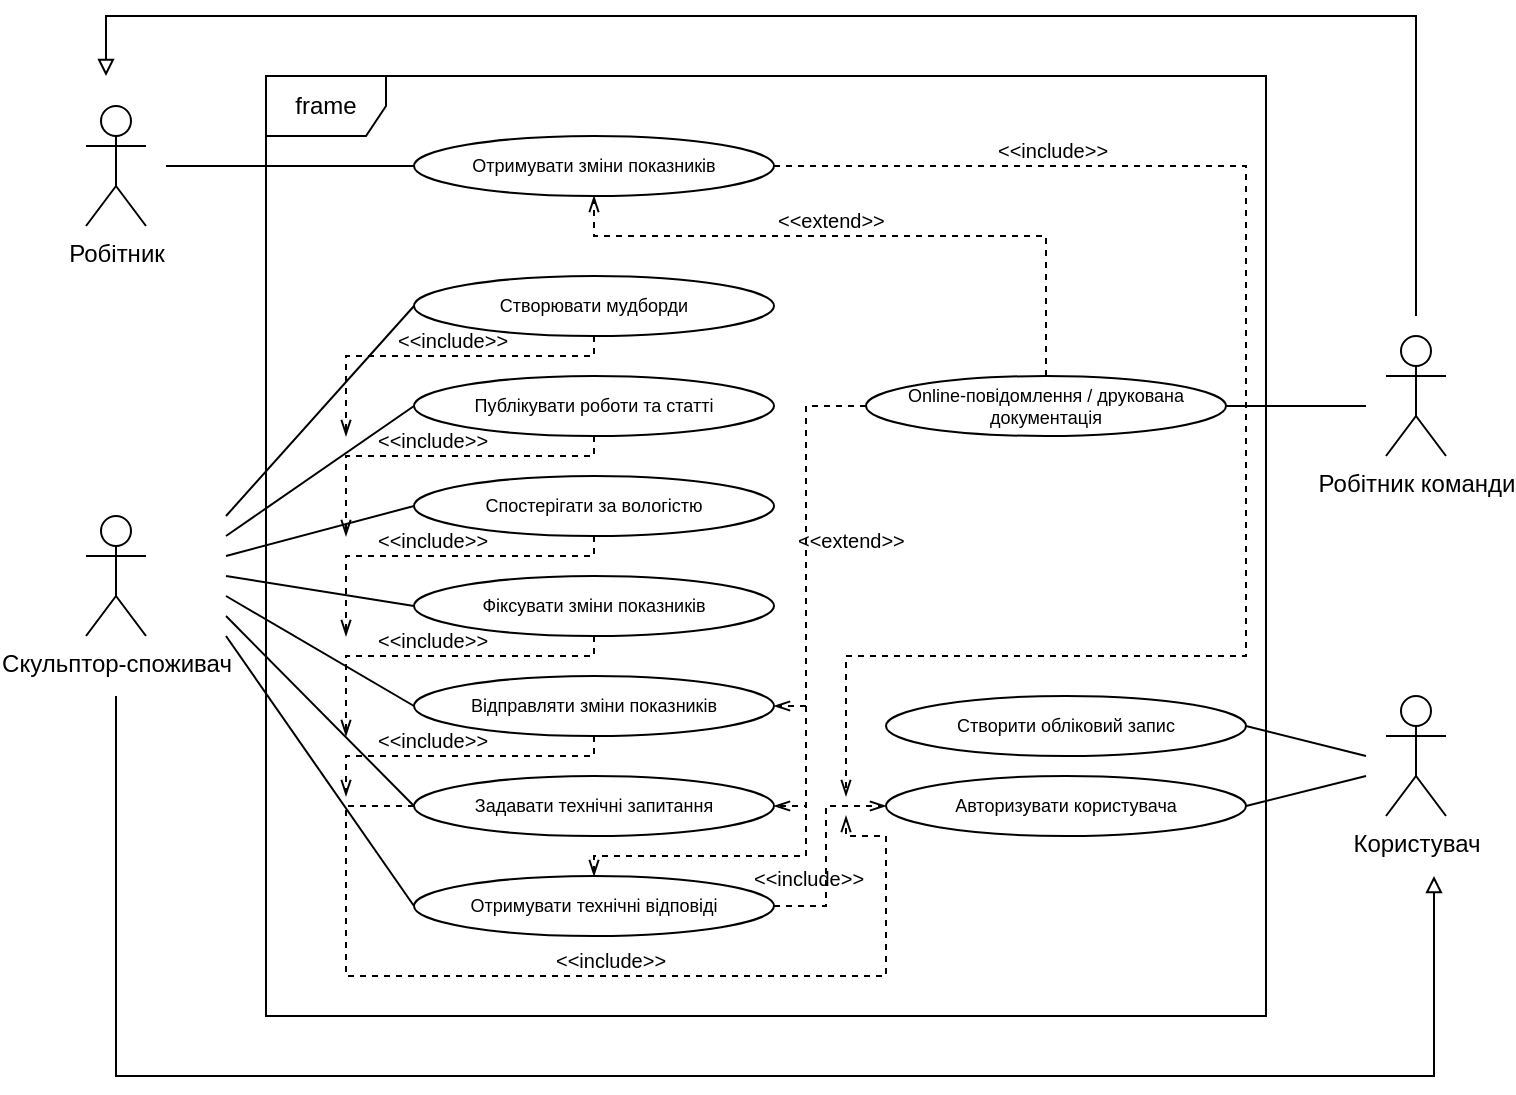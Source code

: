 <mxfile version="20.3.1" type="github"><diagram id="Of3jSP6RqguFHu_R-tXi" name="Страница 1"><mxGraphModel dx="892" dy="636" grid="1" gridSize="10" guides="1" tooltips="1" connect="1" arrows="1" fold="1" page="1" pageScale="1" pageWidth="827" pageHeight="1169" math="0" shadow="0"><root><mxCell id="0"/><mxCell id="1" parent="0"/><mxCell id="iHBzd0rG16rPsYpe0WPT-1" value="frame" style="shape=umlFrame;whiteSpace=wrap;html=1;" parent="1" vertex="1"><mxGeometry x="160" y="70" width="500" height="470" as="geometry"/></mxCell><mxCell id="iHBzd0rG16rPsYpe0WPT-2" style="edgeStyle=orthogonalEdgeStyle;rounded=0;orthogonalLoop=1;jettySize=auto;html=1;fontSize=6;startArrow=none;startFill=0;endArrow=block;endFill=0;" parent="1" edge="1"><mxGeometry relative="1" as="geometry"><mxPoint x="744" y="470" as="targetPoint"/><mxPoint x="85" y="380" as="sourcePoint"/><Array as="points"><mxPoint x="85" y="570"/><mxPoint x="744" y="570"/></Array></mxGeometry></mxCell><mxCell id="iHBzd0rG16rPsYpe0WPT-3" value="Скульптор-споживач" style="shape=umlActor;verticalLabelPosition=bottom;verticalAlign=top;html=1;" parent="1" vertex="1"><mxGeometry x="70" y="290" width="30" height="60" as="geometry"/></mxCell><mxCell id="iHBzd0rG16rPsYpe0WPT-4" style="edgeStyle=orthogonalEdgeStyle;rounded=0;orthogonalLoop=1;jettySize=auto;html=1;fontSize=6;startArrow=none;startFill=0;endArrow=block;endFill=0;" parent="1" edge="1"><mxGeometry relative="1" as="geometry"><mxPoint x="80" y="70" as="targetPoint"/><mxPoint x="735" y="190" as="sourcePoint"/><Array as="points"><mxPoint x="735" y="40"/><mxPoint x="80" y="40"/></Array></mxGeometry></mxCell><mxCell id="iHBzd0rG16rPsYpe0WPT-5" value="Робітник команди" style="shape=umlActor;verticalLabelPosition=bottom;verticalAlign=top;html=1;" parent="1" vertex="1"><mxGeometry x="720" y="200" width="30" height="60" as="geometry"/></mxCell><mxCell id="iHBzd0rG16rPsYpe0WPT-6" value="Користувач" style="shape=umlActor;verticalLabelPosition=bottom;verticalAlign=top;html=1;" parent="1" vertex="1"><mxGeometry x="720" y="380" width="30" height="60" as="geometry"/></mxCell><mxCell id="iHBzd0rG16rPsYpe0WPT-8" value="Робітник" style="shape=umlActor;verticalLabelPosition=bottom;verticalAlign=top;html=1;" parent="1" vertex="1"><mxGeometry x="70" y="85" width="30" height="60" as="geometry"/></mxCell><mxCell id="iHBzd0rG16rPsYpe0WPT-9" style="edgeStyle=orthogonalEdgeStyle;rounded=0;orthogonalLoop=1;jettySize=auto;html=1;exitX=0.5;exitY=1;exitDx=0;exitDy=0;dashed=1;fontSize=6;startArrow=none;startFill=0;endArrow=openThin;endFill=0;" parent="1" source="iHBzd0rG16rPsYpe0WPT-10" edge="1"><mxGeometry relative="1" as="geometry"><mxPoint x="200" y="250" as="targetPoint"/><Array as="points"><mxPoint x="324" y="210"/><mxPoint x="200" y="210"/></Array></mxGeometry></mxCell><mxCell id="iHBzd0rG16rPsYpe0WPT-10" value="Створювати мудборди" style="ellipse;whiteSpace=wrap;html=1;align=center;fontSize=9;" parent="1" vertex="1"><mxGeometry x="234" y="170" width="180" height="30" as="geometry"/></mxCell><mxCell id="iHBzd0rG16rPsYpe0WPT-11" style="edgeStyle=orthogonalEdgeStyle;rounded=0;orthogonalLoop=1;jettySize=auto;html=1;exitX=0.5;exitY=1;exitDx=0;exitDy=0;dashed=1;fontSize=6;startArrow=none;startFill=0;endArrow=openThin;endFill=0;" parent="1" source="iHBzd0rG16rPsYpe0WPT-12" edge="1"><mxGeometry relative="1" as="geometry"><mxPoint x="200" y="300" as="targetPoint"/><Array as="points"><mxPoint x="324" y="260"/><mxPoint x="200" y="260"/></Array></mxGeometry></mxCell><mxCell id="iHBzd0rG16rPsYpe0WPT-12" value="Публікувати роботи та статті" style="ellipse;whiteSpace=wrap;html=1;align=center;fontSize=9;" parent="1" vertex="1"><mxGeometry x="234" y="220" width="180" height="30" as="geometry"/></mxCell><mxCell id="iHBzd0rG16rPsYpe0WPT-13" style="edgeStyle=orthogonalEdgeStyle;rounded=0;orthogonalLoop=1;jettySize=auto;html=1;exitX=0.5;exitY=1;exitDx=0;exitDy=0;dashed=1;fontSize=6;startArrow=none;startFill=0;endArrow=openThin;endFill=0;" parent="1" source="iHBzd0rG16rPsYpe0WPT-14" edge="1"><mxGeometry relative="1" as="geometry"><mxPoint x="200" y="350" as="targetPoint"/><Array as="points"><mxPoint x="324" y="310"/><mxPoint x="200" y="310"/></Array></mxGeometry></mxCell><mxCell id="iHBzd0rG16rPsYpe0WPT-14" value="Спостерігати за вологістю" style="ellipse;whiteSpace=wrap;html=1;align=center;fontSize=9;" parent="1" vertex="1"><mxGeometry x="234" y="270" width="180" height="30" as="geometry"/></mxCell><mxCell id="iHBzd0rG16rPsYpe0WPT-15" style="edgeStyle=orthogonalEdgeStyle;rounded=0;orthogonalLoop=1;jettySize=auto;html=1;dashed=1;fontSize=6;startArrow=none;startFill=0;endArrow=openThin;endFill=0;exitX=0.5;exitY=1;exitDx=0;exitDy=0;" parent="1" source="iHBzd0rG16rPsYpe0WPT-16" edge="1"><mxGeometry relative="1" as="geometry"><mxPoint x="200" y="400" as="targetPoint"/><Array as="points"><mxPoint x="324" y="360"/><mxPoint x="200" y="360"/></Array></mxGeometry></mxCell><mxCell id="iHBzd0rG16rPsYpe0WPT-16" value="Фіксувати зміни показників" style="ellipse;whiteSpace=wrap;html=1;align=center;fontSize=9;" parent="1" vertex="1"><mxGeometry x="234" y="320" width="180" height="30" as="geometry"/></mxCell><mxCell id="iHBzd0rG16rPsYpe0WPT-17" style="edgeStyle=orthogonalEdgeStyle;rounded=0;orthogonalLoop=1;jettySize=auto;html=1;fontSize=6;startArrow=none;startFill=0;endArrow=openThin;endFill=0;dashed=1;exitX=0.5;exitY=1;exitDx=0;exitDy=0;" parent="1" source="iHBzd0rG16rPsYpe0WPT-18" edge="1"><mxGeometry relative="1" as="geometry"><mxPoint x="200" y="430" as="targetPoint"/><Array as="points"><mxPoint x="324" y="410"/><mxPoint x="200" y="410"/></Array></mxGeometry></mxCell><mxCell id="iHBzd0rG16rPsYpe0WPT-18" value="Відправляти зміни показників" style="ellipse;whiteSpace=wrap;html=1;align=center;fontSize=9;" parent="1" vertex="1"><mxGeometry x="234" y="370" width="180" height="30" as="geometry"/></mxCell><mxCell id="iHBzd0rG16rPsYpe0WPT-19" style="edgeStyle=orthogonalEdgeStyle;rounded=0;orthogonalLoop=1;jettySize=auto;html=1;dashed=1;fontSize=9;startArrow=none;startFill=0;endArrow=openThin;endFill=0;exitX=0;exitY=0.5;exitDx=0;exitDy=0;" parent="1" source="iHBzd0rG16rPsYpe0WPT-20" edge="1"><mxGeometry relative="1" as="geometry"><mxPoint x="450" y="440" as="targetPoint"/><Array as="points"><mxPoint x="200" y="435"/><mxPoint x="200" y="520"/><mxPoint x="470" y="520"/><mxPoint x="470" y="450"/></Array></mxGeometry></mxCell><mxCell id="iHBzd0rG16rPsYpe0WPT-20" value="Задавати технічні запитання" style="ellipse;whiteSpace=wrap;html=1;align=center;fontSize=9;" parent="1" vertex="1"><mxGeometry x="234" y="420" width="180" height="30" as="geometry"/></mxCell><mxCell id="iHBzd0rG16rPsYpe0WPT-21" style="edgeStyle=orthogonalEdgeStyle;rounded=0;orthogonalLoop=1;jettySize=auto;html=1;entryX=0;entryY=0.5;entryDx=0;entryDy=0;dashed=1;fontSize=9;startArrow=none;startFill=0;endArrow=openThin;endFill=0;exitX=1;exitY=0.5;exitDx=0;exitDy=0;" parent="1" source="iHBzd0rG16rPsYpe0WPT-22" target="iHBzd0rG16rPsYpe0WPT-30" edge="1"><mxGeometry relative="1" as="geometry"><Array as="points"><mxPoint x="440" y="485"/><mxPoint x="440" y="435"/></Array></mxGeometry></mxCell><mxCell id="iHBzd0rG16rPsYpe0WPT-22" value="Отримувати технічні відповіді" style="ellipse;whiteSpace=wrap;html=1;align=center;fontSize=9;" parent="1" vertex="1"><mxGeometry x="234" y="470" width="180" height="30" as="geometry"/></mxCell><mxCell id="iHBzd0rG16rPsYpe0WPT-23" style="edgeStyle=orthogonalEdgeStyle;rounded=0;orthogonalLoop=1;jettySize=auto;html=1;dashed=1;fontSize=6;startArrow=none;startFill=0;endArrow=openThin;endFill=0;" parent="1" source="iHBzd0rG16rPsYpe0WPT-24" edge="1"><mxGeometry relative="1" as="geometry"><mxPoint x="450" y="430" as="targetPoint"/><Array as="points"><mxPoint x="650" y="115"/><mxPoint x="650" y="360"/><mxPoint x="450" y="360"/><mxPoint x="450" y="430"/></Array></mxGeometry></mxCell><mxCell id="iHBzd0rG16rPsYpe0WPT-24" value="Отримувати зміни показників" style="ellipse;whiteSpace=wrap;html=1;align=center;fontSize=9;" parent="1" vertex="1"><mxGeometry x="234" y="100" width="180" height="30" as="geometry"/></mxCell><mxCell id="iHBzd0rG16rPsYpe0WPT-25" style="edgeStyle=orthogonalEdgeStyle;rounded=0;orthogonalLoop=1;jettySize=auto;html=1;exitX=0.5;exitY=0;exitDx=0;exitDy=0;entryX=0.5;entryY=1;entryDx=0;entryDy=0;dashed=1;fontSize=6;startArrow=none;startFill=0;endArrow=openThin;endFill=0;" parent="1" source="iHBzd0rG16rPsYpe0WPT-29" target="iHBzd0rG16rPsYpe0WPT-24" edge="1"><mxGeometry relative="1" as="geometry"><Array as="points"><mxPoint x="550" y="150"/><mxPoint x="324" y="150"/></Array></mxGeometry></mxCell><mxCell id="iHBzd0rG16rPsYpe0WPT-26" style="edgeStyle=orthogonalEdgeStyle;rounded=0;orthogonalLoop=1;jettySize=auto;html=1;dashed=1;fontSize=6;startArrow=none;startFill=0;endArrow=openThin;endFill=0;entryX=0.5;entryY=0;entryDx=0;entryDy=0;" parent="1" source="iHBzd0rG16rPsYpe0WPT-29" target="iHBzd0rG16rPsYpe0WPT-22" edge="1"><mxGeometry relative="1" as="geometry"><Array as="points"><mxPoint x="430" y="235"/><mxPoint x="430" y="460"/><mxPoint x="324" y="460"/></Array></mxGeometry></mxCell><mxCell id="iHBzd0rG16rPsYpe0WPT-27" style="edgeStyle=orthogonalEdgeStyle;rounded=0;orthogonalLoop=1;jettySize=auto;html=1;entryX=1;entryY=0.5;entryDx=0;entryDy=0;dashed=1;fontSize=6;startArrow=none;startFill=0;endArrow=openThin;endFill=0;" parent="1" source="iHBzd0rG16rPsYpe0WPT-29" target="iHBzd0rG16rPsYpe0WPT-20" edge="1"><mxGeometry relative="1" as="geometry"><Array as="points"><mxPoint x="430" y="235"/><mxPoint x="430" y="435"/></Array></mxGeometry></mxCell><mxCell id="iHBzd0rG16rPsYpe0WPT-28" style="edgeStyle=orthogonalEdgeStyle;rounded=0;orthogonalLoop=1;jettySize=auto;html=1;entryX=1;entryY=0.5;entryDx=0;entryDy=0;dashed=1;fontSize=6;startArrow=none;startFill=0;endArrow=openThin;endFill=0;" parent="1" source="iHBzd0rG16rPsYpe0WPT-29" target="iHBzd0rG16rPsYpe0WPT-18" edge="1"><mxGeometry relative="1" as="geometry"><Array as="points"><mxPoint x="430" y="235"/><mxPoint x="430" y="385"/></Array></mxGeometry></mxCell><mxCell id="iHBzd0rG16rPsYpe0WPT-29" value="&lt;font style=&quot;font-size: 9px;&quot;&gt;Online-повідомлення / друкована документація&lt;/font&gt;" style="ellipse;whiteSpace=wrap;html=1;align=center;fontSize=9;" parent="1" vertex="1"><mxGeometry x="460" y="220" width="180" height="30" as="geometry"/></mxCell><mxCell id="iHBzd0rG16rPsYpe0WPT-30" value="&lt;font style=&quot;font-size: 9px;&quot;&gt;Авторизувати користувача&lt;/font&gt;" style="ellipse;whiteSpace=wrap;html=1;align=center;fontSize=9;" parent="1" vertex="1"><mxGeometry x="470" y="420" width="180" height="30" as="geometry"/></mxCell><mxCell id="iHBzd0rG16rPsYpe0WPT-31" value="&lt;font style=&quot;font-size: 9px;&quot;&gt;Створити обліковий запис&lt;/font&gt;" style="ellipse;whiteSpace=wrap;html=1;align=center;fontSize=9;" parent="1" vertex="1"><mxGeometry x="470" y="380" width="180" height="30" as="geometry"/></mxCell><mxCell id="iHBzd0rG16rPsYpe0WPT-32" value="" style="endArrow=none;html=1;rounded=0;fontSize=9;entryX=0;entryY=0.5;entryDx=0;entryDy=0;" parent="1" target="iHBzd0rG16rPsYpe0WPT-10" edge="1"><mxGeometry relative="1" as="geometry"><mxPoint x="140" y="290" as="sourcePoint"/><mxPoint x="320" y="269.17" as="targetPoint"/></mxGeometry></mxCell><mxCell id="iHBzd0rG16rPsYpe0WPT-33" value="" style="endArrow=none;html=1;rounded=0;fontSize=9;entryX=0;entryY=0.5;entryDx=0;entryDy=0;" parent="1" target="iHBzd0rG16rPsYpe0WPT-12" edge="1"><mxGeometry relative="1" as="geometry"><mxPoint x="140" y="300" as="sourcePoint"/><mxPoint x="320" y="280" as="targetPoint"/></mxGeometry></mxCell><mxCell id="iHBzd0rG16rPsYpe0WPT-34" value="" style="endArrow=none;html=1;rounded=0;fontSize=9;entryX=0;entryY=0.5;entryDx=0;entryDy=0;" parent="1" target="iHBzd0rG16rPsYpe0WPT-14" edge="1"><mxGeometry relative="1" as="geometry"><mxPoint x="140" y="310" as="sourcePoint"/><mxPoint x="330" y="300" as="targetPoint"/></mxGeometry></mxCell><mxCell id="iHBzd0rG16rPsYpe0WPT-35" value="" style="endArrow=none;html=1;rounded=0;fontSize=9;entryX=0;entryY=0.5;entryDx=0;entryDy=0;" parent="1" target="iHBzd0rG16rPsYpe0WPT-16" edge="1"><mxGeometry relative="1" as="geometry"><mxPoint x="140" y="320" as="sourcePoint"/><mxPoint x="300" y="314.66" as="targetPoint"/></mxGeometry></mxCell><mxCell id="iHBzd0rG16rPsYpe0WPT-36" value="" style="endArrow=none;html=1;rounded=0;fontSize=9;entryX=0;entryY=0.5;entryDx=0;entryDy=0;" parent="1" target="iHBzd0rG16rPsYpe0WPT-18" edge="1"><mxGeometry relative="1" as="geometry"><mxPoint x="140" y="330" as="sourcePoint"/><mxPoint x="300" y="330" as="targetPoint"/></mxGeometry></mxCell><mxCell id="iHBzd0rG16rPsYpe0WPT-37" value="" style="endArrow=none;html=1;rounded=0;fontSize=9;entryX=0;entryY=0.5;entryDx=0;entryDy=0;" parent="1" target="iHBzd0rG16rPsYpe0WPT-20" edge="1"><mxGeometry relative="1" as="geometry"><mxPoint x="140" y="340" as="sourcePoint"/><mxPoint x="300" y="340" as="targetPoint"/></mxGeometry></mxCell><mxCell id="iHBzd0rG16rPsYpe0WPT-38" value="" style="endArrow=none;html=1;rounded=0;fontSize=9;entryX=0;entryY=0.5;entryDx=0;entryDy=0;" parent="1" target="iHBzd0rG16rPsYpe0WPT-22" edge="1"><mxGeometry relative="1" as="geometry"><mxPoint x="140" y="350" as="sourcePoint"/><mxPoint x="300" y="350" as="targetPoint"/></mxGeometry></mxCell><mxCell id="iHBzd0rG16rPsYpe0WPT-39" value="" style="endArrow=none;html=1;rounded=0;fontSize=9;entryX=0;entryY=0.5;entryDx=0;entryDy=0;" parent="1" target="iHBzd0rG16rPsYpe0WPT-24" edge="1"><mxGeometry relative="1" as="geometry"><mxPoint x="110" y="115" as="sourcePoint"/><mxPoint x="260" y="494.5" as="targetPoint"/></mxGeometry></mxCell><mxCell id="iHBzd0rG16rPsYpe0WPT-40" value="" style="endArrow=none;html=1;rounded=0;fontSize=9;exitX=1;exitY=0.5;exitDx=0;exitDy=0;" parent="1" source="iHBzd0rG16rPsYpe0WPT-29" edge="1"><mxGeometry relative="1" as="geometry"><mxPoint x="630" y="234.5" as="sourcePoint"/><mxPoint x="710" y="235" as="targetPoint"/></mxGeometry></mxCell><mxCell id="iHBzd0rG16rPsYpe0WPT-41" value="" style="endArrow=none;html=1;rounded=0;fontSize=9;exitX=1;exitY=0.5;exitDx=0;exitDy=0;" parent="1" source="iHBzd0rG16rPsYpe0WPT-31" edge="1"><mxGeometry relative="1" as="geometry"><mxPoint x="440" y="370" as="sourcePoint"/><mxPoint x="710" y="410" as="targetPoint"/></mxGeometry></mxCell><mxCell id="iHBzd0rG16rPsYpe0WPT-42" value="" style="endArrow=none;html=1;rounded=0;fontSize=9;exitX=1;exitY=0.5;exitDx=0;exitDy=0;" parent="1" source="iHBzd0rG16rPsYpe0WPT-30" edge="1"><mxGeometry relative="1" as="geometry"><mxPoint x="440" y="370" as="sourcePoint"/><mxPoint x="710" y="420" as="targetPoint"/></mxGeometry></mxCell><mxCell id="iHBzd0rG16rPsYpe0WPT-43" value="&lt;&lt;include&gt;&gt;" style="text;strokeColor=none;fillColor=none;spacingLeft=4;spacingRight=4;overflow=hidden;rotatable=0;points=[[0,0.5],[1,0.5]];portConstraint=eastwest;fontSize=10;" parent="1" vertex="1"><mxGeometry x="220" y="190" width="70" height="20" as="geometry"/></mxCell><mxCell id="iHBzd0rG16rPsYpe0WPT-44" value="&lt;&lt;include&gt;&gt;" style="text;strokeColor=none;fillColor=none;spacingLeft=4;spacingRight=4;overflow=hidden;rotatable=0;points=[[0,0.5],[1,0.5]];portConstraint=eastwest;fontSize=10;" parent="1" vertex="1"><mxGeometry x="210" y="240" width="70" height="20" as="geometry"/></mxCell><mxCell id="iHBzd0rG16rPsYpe0WPT-45" value="&lt;&lt;include&gt;&gt;" style="text;strokeColor=none;fillColor=none;spacingLeft=4;spacingRight=4;overflow=hidden;rotatable=0;points=[[0,0.5],[1,0.5]];portConstraint=eastwest;fontSize=10;" parent="1" vertex="1"><mxGeometry x="210" y="290" width="70" height="20" as="geometry"/></mxCell><mxCell id="iHBzd0rG16rPsYpe0WPT-46" value="&lt;&lt;include&gt;&gt;" style="text;strokeColor=none;fillColor=none;spacingLeft=4;spacingRight=4;overflow=hidden;rotatable=0;points=[[0,0.5],[1,0.5]];portConstraint=eastwest;fontSize=10;" parent="1" vertex="1"><mxGeometry x="210" y="340" width="70" height="20" as="geometry"/></mxCell><mxCell id="iHBzd0rG16rPsYpe0WPT-47" value="&lt;&lt;include&gt;&gt;" style="text;strokeColor=none;fillColor=none;spacingLeft=4;spacingRight=4;overflow=hidden;rotatable=0;points=[[0,0.5],[1,0.5]];portConstraint=eastwest;fontSize=10;" parent="1" vertex="1"><mxGeometry x="210" y="390" width="80" height="20" as="geometry"/></mxCell><mxCell id="iHBzd0rG16rPsYpe0WPT-48" value="&lt;&lt;include&gt;&gt;" style="text;strokeColor=none;fillColor=none;spacingLeft=4;spacingRight=4;overflow=hidden;rotatable=0;points=[[0,0.5],[1,0.5]];portConstraint=eastwest;fontSize=10;" parent="1" vertex="1"><mxGeometry x="299" y="500" width="71" height="20" as="geometry"/></mxCell><mxCell id="iHBzd0rG16rPsYpe0WPT-49" value="&lt;&lt;include&gt;&gt;" style="text;strokeColor=none;fillColor=none;spacingLeft=4;spacingRight=4;overflow=hidden;rotatable=0;points=[[0,0.5],[1,0.5]];portConstraint=eastwest;fontSize=10;" parent="1" vertex="1"><mxGeometry x="398" y="459" width="70" height="20" as="geometry"/></mxCell><mxCell id="iHBzd0rG16rPsYpe0WPT-50" value="&lt;&lt;include&gt;&gt;" style="text;strokeColor=none;fillColor=none;spacingLeft=4;spacingRight=4;overflow=hidden;rotatable=0;points=[[0,0.5],[1,0.5]];portConstraint=eastwest;fontSize=10;" parent="1" vertex="1"><mxGeometry x="520" y="95" width="70" height="30" as="geometry"/></mxCell><mxCell id="iHBzd0rG16rPsYpe0WPT-51" value="&lt;&lt;extend&gt;&gt;" style="text;strokeColor=none;fillColor=none;spacingLeft=4;spacingRight=4;overflow=hidden;rotatable=0;points=[[0,0.5],[1,0.5]];portConstraint=eastwest;fontSize=10;" parent="1" vertex="1"><mxGeometry x="410" y="130" width="70" height="25" as="geometry"/></mxCell><mxCell id="iHBzd0rG16rPsYpe0WPT-52" value="&lt;&lt;extend&gt;&gt;" style="text;strokeColor=none;fillColor=none;spacingLeft=4;spacingRight=4;overflow=hidden;rotatable=0;points=[[0,0.5],[1,0.5]];portConstraint=eastwest;fontSize=10;" parent="1" vertex="1"><mxGeometry x="420" y="290" width="70" height="20" as="geometry"/></mxCell></root></mxGraphModel></diagram></mxfile>